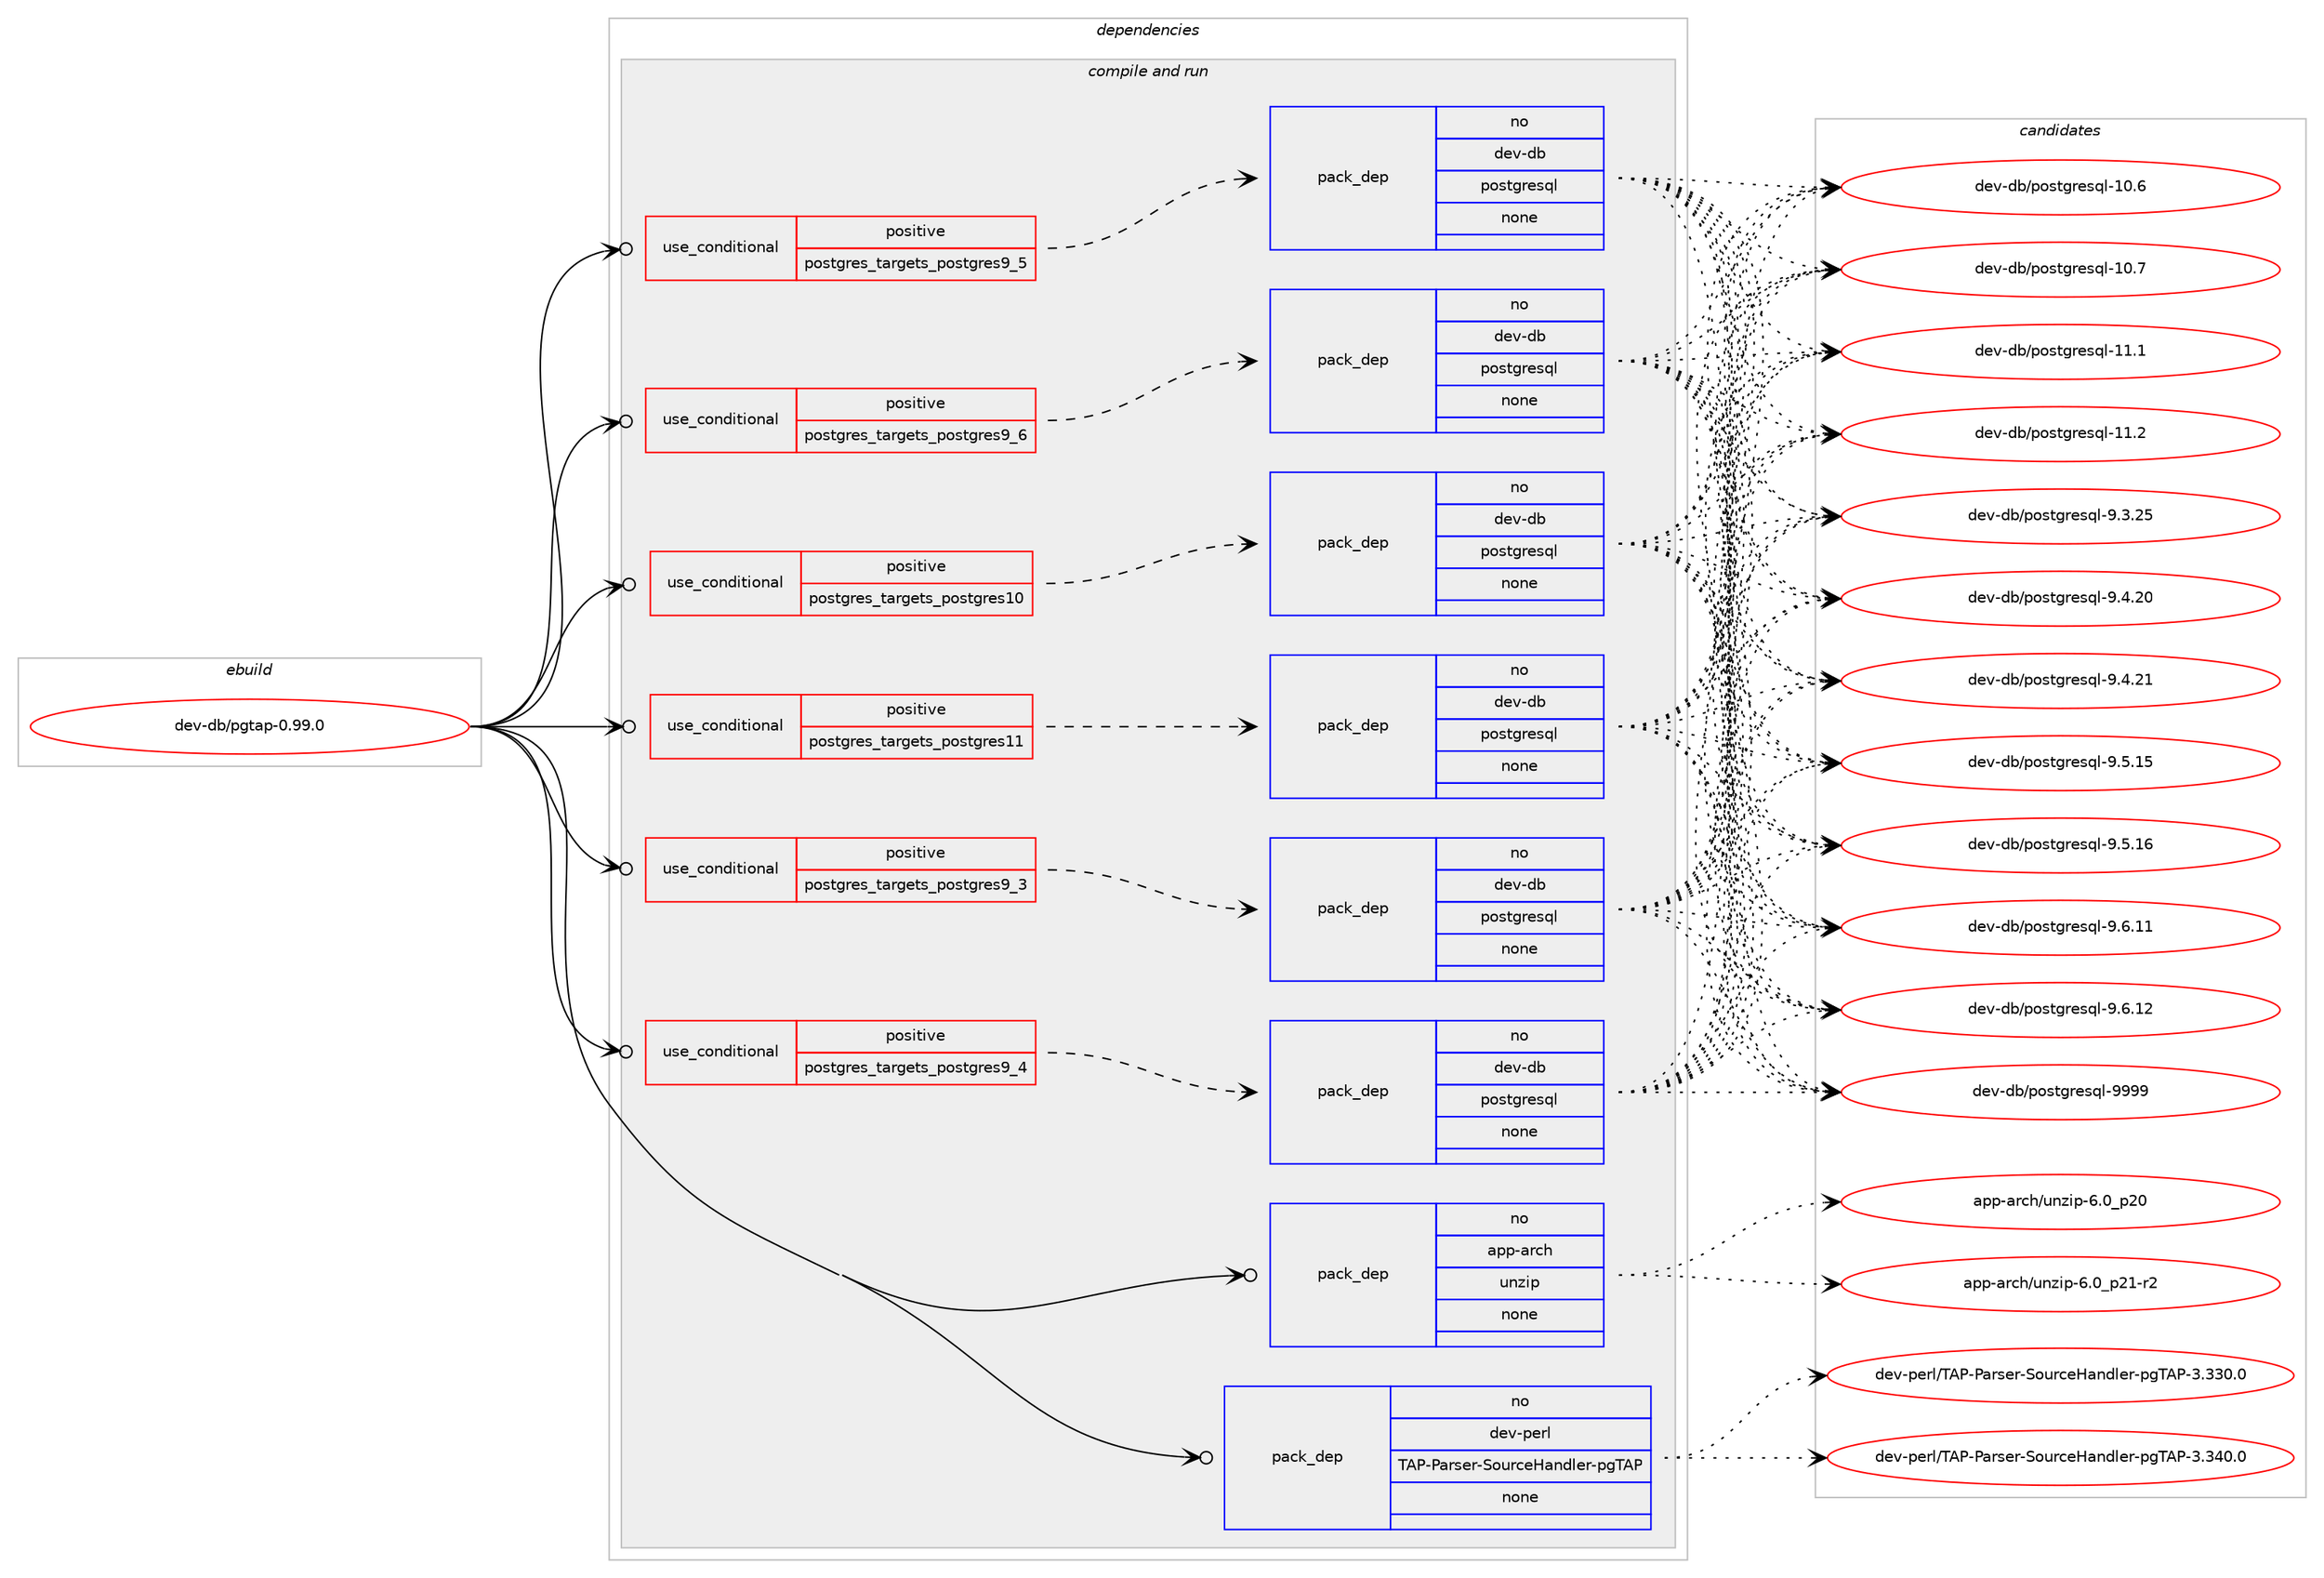 digraph prolog {

# *************
# Graph options
# *************

newrank=true;
concentrate=true;
compound=true;
graph [rankdir=LR,fontname=Helvetica,fontsize=10,ranksep=1.5];#, ranksep=2.5, nodesep=0.2];
edge  [arrowhead=vee];
node  [fontname=Helvetica,fontsize=10];

# **********
# The ebuild
# **********

subgraph cluster_leftcol {
color=gray;
rank=same;
label=<<i>ebuild</i>>;
id [label="dev-db/pgtap-0.99.0", color=red, width=4, href="../dev-db/pgtap-0.99.0.svg"];
}

# ****************
# The dependencies
# ****************

subgraph cluster_midcol {
color=gray;
label=<<i>dependencies</i>>;
subgraph cluster_compile {
fillcolor="#eeeeee";
style=filled;
label=<<i>compile</i>>;
}
subgraph cluster_compileandrun {
fillcolor="#eeeeee";
style=filled;
label=<<i>compile and run</i>>;
subgraph cond357603 {
dependency1321662 [label=<<TABLE BORDER="0" CELLBORDER="1" CELLSPACING="0" CELLPADDING="4"><TR><TD ROWSPAN="3" CELLPADDING="10">use_conditional</TD></TR><TR><TD>positive</TD></TR><TR><TD>postgres_targets_postgres10</TD></TR></TABLE>>, shape=none, color=red];
subgraph pack943100 {
dependency1321663 [label=<<TABLE BORDER="0" CELLBORDER="1" CELLSPACING="0" CELLPADDING="4" WIDTH="220"><TR><TD ROWSPAN="6" CELLPADDING="30">pack_dep</TD></TR><TR><TD WIDTH="110">no</TD></TR><TR><TD>dev-db</TD></TR><TR><TD>postgresql</TD></TR><TR><TD>none</TD></TR><TR><TD></TD></TR></TABLE>>, shape=none, color=blue];
}
dependency1321662:e -> dependency1321663:w [weight=20,style="dashed",arrowhead="vee"];
}
id:e -> dependency1321662:w [weight=20,style="solid",arrowhead="odotvee"];
subgraph cond357604 {
dependency1321664 [label=<<TABLE BORDER="0" CELLBORDER="1" CELLSPACING="0" CELLPADDING="4"><TR><TD ROWSPAN="3" CELLPADDING="10">use_conditional</TD></TR><TR><TD>positive</TD></TR><TR><TD>postgres_targets_postgres11</TD></TR></TABLE>>, shape=none, color=red];
subgraph pack943101 {
dependency1321665 [label=<<TABLE BORDER="0" CELLBORDER="1" CELLSPACING="0" CELLPADDING="4" WIDTH="220"><TR><TD ROWSPAN="6" CELLPADDING="30">pack_dep</TD></TR><TR><TD WIDTH="110">no</TD></TR><TR><TD>dev-db</TD></TR><TR><TD>postgresql</TD></TR><TR><TD>none</TD></TR><TR><TD></TD></TR></TABLE>>, shape=none, color=blue];
}
dependency1321664:e -> dependency1321665:w [weight=20,style="dashed",arrowhead="vee"];
}
id:e -> dependency1321664:w [weight=20,style="solid",arrowhead="odotvee"];
subgraph cond357605 {
dependency1321666 [label=<<TABLE BORDER="0" CELLBORDER="1" CELLSPACING="0" CELLPADDING="4"><TR><TD ROWSPAN="3" CELLPADDING="10">use_conditional</TD></TR><TR><TD>positive</TD></TR><TR><TD>postgres_targets_postgres9_3</TD></TR></TABLE>>, shape=none, color=red];
subgraph pack943102 {
dependency1321667 [label=<<TABLE BORDER="0" CELLBORDER="1" CELLSPACING="0" CELLPADDING="4" WIDTH="220"><TR><TD ROWSPAN="6" CELLPADDING="30">pack_dep</TD></TR><TR><TD WIDTH="110">no</TD></TR><TR><TD>dev-db</TD></TR><TR><TD>postgresql</TD></TR><TR><TD>none</TD></TR><TR><TD></TD></TR></TABLE>>, shape=none, color=blue];
}
dependency1321666:e -> dependency1321667:w [weight=20,style="dashed",arrowhead="vee"];
}
id:e -> dependency1321666:w [weight=20,style="solid",arrowhead="odotvee"];
subgraph cond357606 {
dependency1321668 [label=<<TABLE BORDER="0" CELLBORDER="1" CELLSPACING="0" CELLPADDING="4"><TR><TD ROWSPAN="3" CELLPADDING="10">use_conditional</TD></TR><TR><TD>positive</TD></TR><TR><TD>postgres_targets_postgres9_4</TD></TR></TABLE>>, shape=none, color=red];
subgraph pack943103 {
dependency1321669 [label=<<TABLE BORDER="0" CELLBORDER="1" CELLSPACING="0" CELLPADDING="4" WIDTH="220"><TR><TD ROWSPAN="6" CELLPADDING="30">pack_dep</TD></TR><TR><TD WIDTH="110">no</TD></TR><TR><TD>dev-db</TD></TR><TR><TD>postgresql</TD></TR><TR><TD>none</TD></TR><TR><TD></TD></TR></TABLE>>, shape=none, color=blue];
}
dependency1321668:e -> dependency1321669:w [weight=20,style="dashed",arrowhead="vee"];
}
id:e -> dependency1321668:w [weight=20,style="solid",arrowhead="odotvee"];
subgraph cond357607 {
dependency1321670 [label=<<TABLE BORDER="0" CELLBORDER="1" CELLSPACING="0" CELLPADDING="4"><TR><TD ROWSPAN="3" CELLPADDING="10">use_conditional</TD></TR><TR><TD>positive</TD></TR><TR><TD>postgres_targets_postgres9_5</TD></TR></TABLE>>, shape=none, color=red];
subgraph pack943104 {
dependency1321671 [label=<<TABLE BORDER="0" CELLBORDER="1" CELLSPACING="0" CELLPADDING="4" WIDTH="220"><TR><TD ROWSPAN="6" CELLPADDING="30">pack_dep</TD></TR><TR><TD WIDTH="110">no</TD></TR><TR><TD>dev-db</TD></TR><TR><TD>postgresql</TD></TR><TR><TD>none</TD></TR><TR><TD></TD></TR></TABLE>>, shape=none, color=blue];
}
dependency1321670:e -> dependency1321671:w [weight=20,style="dashed",arrowhead="vee"];
}
id:e -> dependency1321670:w [weight=20,style="solid",arrowhead="odotvee"];
subgraph cond357608 {
dependency1321672 [label=<<TABLE BORDER="0" CELLBORDER="1" CELLSPACING="0" CELLPADDING="4"><TR><TD ROWSPAN="3" CELLPADDING="10">use_conditional</TD></TR><TR><TD>positive</TD></TR><TR><TD>postgres_targets_postgres9_6</TD></TR></TABLE>>, shape=none, color=red];
subgraph pack943105 {
dependency1321673 [label=<<TABLE BORDER="0" CELLBORDER="1" CELLSPACING="0" CELLPADDING="4" WIDTH="220"><TR><TD ROWSPAN="6" CELLPADDING="30">pack_dep</TD></TR><TR><TD WIDTH="110">no</TD></TR><TR><TD>dev-db</TD></TR><TR><TD>postgresql</TD></TR><TR><TD>none</TD></TR><TR><TD></TD></TR></TABLE>>, shape=none, color=blue];
}
dependency1321672:e -> dependency1321673:w [weight=20,style="dashed",arrowhead="vee"];
}
id:e -> dependency1321672:w [weight=20,style="solid",arrowhead="odotvee"];
subgraph pack943106 {
dependency1321674 [label=<<TABLE BORDER="0" CELLBORDER="1" CELLSPACING="0" CELLPADDING="4" WIDTH="220"><TR><TD ROWSPAN="6" CELLPADDING="30">pack_dep</TD></TR><TR><TD WIDTH="110">no</TD></TR><TR><TD>app-arch</TD></TR><TR><TD>unzip</TD></TR><TR><TD>none</TD></TR><TR><TD></TD></TR></TABLE>>, shape=none, color=blue];
}
id:e -> dependency1321674:w [weight=20,style="solid",arrowhead="odotvee"];
subgraph pack943107 {
dependency1321675 [label=<<TABLE BORDER="0" CELLBORDER="1" CELLSPACING="0" CELLPADDING="4" WIDTH="220"><TR><TD ROWSPAN="6" CELLPADDING="30">pack_dep</TD></TR><TR><TD WIDTH="110">no</TD></TR><TR><TD>dev-perl</TD></TR><TR><TD>TAP-Parser-SourceHandler-pgTAP</TD></TR><TR><TD>none</TD></TR><TR><TD></TD></TR></TABLE>>, shape=none, color=blue];
}
id:e -> dependency1321675:w [weight=20,style="solid",arrowhead="odotvee"];
}
subgraph cluster_run {
fillcolor="#eeeeee";
style=filled;
label=<<i>run</i>>;
}
}

# **************
# The candidates
# **************

subgraph cluster_choices {
rank=same;
color=gray;
label=<<i>candidates</i>>;

subgraph choice943100 {
color=black;
nodesep=1;
choice1001011184510098471121111151161031141011151131084549484654 [label="dev-db/postgresql-10.6", color=red, width=4,href="../dev-db/postgresql-10.6.svg"];
choice1001011184510098471121111151161031141011151131084549484655 [label="dev-db/postgresql-10.7", color=red, width=4,href="../dev-db/postgresql-10.7.svg"];
choice1001011184510098471121111151161031141011151131084549494649 [label="dev-db/postgresql-11.1", color=red, width=4,href="../dev-db/postgresql-11.1.svg"];
choice1001011184510098471121111151161031141011151131084549494650 [label="dev-db/postgresql-11.2", color=red, width=4,href="../dev-db/postgresql-11.2.svg"];
choice10010111845100984711211111511610311410111511310845574651465053 [label="dev-db/postgresql-9.3.25", color=red, width=4,href="../dev-db/postgresql-9.3.25.svg"];
choice10010111845100984711211111511610311410111511310845574652465048 [label="dev-db/postgresql-9.4.20", color=red, width=4,href="../dev-db/postgresql-9.4.20.svg"];
choice10010111845100984711211111511610311410111511310845574652465049 [label="dev-db/postgresql-9.4.21", color=red, width=4,href="../dev-db/postgresql-9.4.21.svg"];
choice10010111845100984711211111511610311410111511310845574653464953 [label="dev-db/postgresql-9.5.15", color=red, width=4,href="../dev-db/postgresql-9.5.15.svg"];
choice10010111845100984711211111511610311410111511310845574653464954 [label="dev-db/postgresql-9.5.16", color=red, width=4,href="../dev-db/postgresql-9.5.16.svg"];
choice10010111845100984711211111511610311410111511310845574654464949 [label="dev-db/postgresql-9.6.11", color=red, width=4,href="../dev-db/postgresql-9.6.11.svg"];
choice10010111845100984711211111511610311410111511310845574654464950 [label="dev-db/postgresql-9.6.12", color=red, width=4,href="../dev-db/postgresql-9.6.12.svg"];
choice1001011184510098471121111151161031141011151131084557575757 [label="dev-db/postgresql-9999", color=red, width=4,href="../dev-db/postgresql-9999.svg"];
dependency1321663:e -> choice1001011184510098471121111151161031141011151131084549484654:w [style=dotted,weight="100"];
dependency1321663:e -> choice1001011184510098471121111151161031141011151131084549484655:w [style=dotted,weight="100"];
dependency1321663:e -> choice1001011184510098471121111151161031141011151131084549494649:w [style=dotted,weight="100"];
dependency1321663:e -> choice1001011184510098471121111151161031141011151131084549494650:w [style=dotted,weight="100"];
dependency1321663:e -> choice10010111845100984711211111511610311410111511310845574651465053:w [style=dotted,weight="100"];
dependency1321663:e -> choice10010111845100984711211111511610311410111511310845574652465048:w [style=dotted,weight="100"];
dependency1321663:e -> choice10010111845100984711211111511610311410111511310845574652465049:w [style=dotted,weight="100"];
dependency1321663:e -> choice10010111845100984711211111511610311410111511310845574653464953:w [style=dotted,weight="100"];
dependency1321663:e -> choice10010111845100984711211111511610311410111511310845574653464954:w [style=dotted,weight="100"];
dependency1321663:e -> choice10010111845100984711211111511610311410111511310845574654464949:w [style=dotted,weight="100"];
dependency1321663:e -> choice10010111845100984711211111511610311410111511310845574654464950:w [style=dotted,weight="100"];
dependency1321663:e -> choice1001011184510098471121111151161031141011151131084557575757:w [style=dotted,weight="100"];
}
subgraph choice943101 {
color=black;
nodesep=1;
choice1001011184510098471121111151161031141011151131084549484654 [label="dev-db/postgresql-10.6", color=red, width=4,href="../dev-db/postgresql-10.6.svg"];
choice1001011184510098471121111151161031141011151131084549484655 [label="dev-db/postgresql-10.7", color=red, width=4,href="../dev-db/postgresql-10.7.svg"];
choice1001011184510098471121111151161031141011151131084549494649 [label="dev-db/postgresql-11.1", color=red, width=4,href="../dev-db/postgresql-11.1.svg"];
choice1001011184510098471121111151161031141011151131084549494650 [label="dev-db/postgresql-11.2", color=red, width=4,href="../dev-db/postgresql-11.2.svg"];
choice10010111845100984711211111511610311410111511310845574651465053 [label="dev-db/postgresql-9.3.25", color=red, width=4,href="../dev-db/postgresql-9.3.25.svg"];
choice10010111845100984711211111511610311410111511310845574652465048 [label="dev-db/postgresql-9.4.20", color=red, width=4,href="../dev-db/postgresql-9.4.20.svg"];
choice10010111845100984711211111511610311410111511310845574652465049 [label="dev-db/postgresql-9.4.21", color=red, width=4,href="../dev-db/postgresql-9.4.21.svg"];
choice10010111845100984711211111511610311410111511310845574653464953 [label="dev-db/postgresql-9.5.15", color=red, width=4,href="../dev-db/postgresql-9.5.15.svg"];
choice10010111845100984711211111511610311410111511310845574653464954 [label="dev-db/postgresql-9.5.16", color=red, width=4,href="../dev-db/postgresql-9.5.16.svg"];
choice10010111845100984711211111511610311410111511310845574654464949 [label="dev-db/postgresql-9.6.11", color=red, width=4,href="../dev-db/postgresql-9.6.11.svg"];
choice10010111845100984711211111511610311410111511310845574654464950 [label="dev-db/postgresql-9.6.12", color=red, width=4,href="../dev-db/postgresql-9.6.12.svg"];
choice1001011184510098471121111151161031141011151131084557575757 [label="dev-db/postgresql-9999", color=red, width=4,href="../dev-db/postgresql-9999.svg"];
dependency1321665:e -> choice1001011184510098471121111151161031141011151131084549484654:w [style=dotted,weight="100"];
dependency1321665:e -> choice1001011184510098471121111151161031141011151131084549484655:w [style=dotted,weight="100"];
dependency1321665:e -> choice1001011184510098471121111151161031141011151131084549494649:w [style=dotted,weight="100"];
dependency1321665:e -> choice1001011184510098471121111151161031141011151131084549494650:w [style=dotted,weight="100"];
dependency1321665:e -> choice10010111845100984711211111511610311410111511310845574651465053:w [style=dotted,weight="100"];
dependency1321665:e -> choice10010111845100984711211111511610311410111511310845574652465048:w [style=dotted,weight="100"];
dependency1321665:e -> choice10010111845100984711211111511610311410111511310845574652465049:w [style=dotted,weight="100"];
dependency1321665:e -> choice10010111845100984711211111511610311410111511310845574653464953:w [style=dotted,weight="100"];
dependency1321665:e -> choice10010111845100984711211111511610311410111511310845574653464954:w [style=dotted,weight="100"];
dependency1321665:e -> choice10010111845100984711211111511610311410111511310845574654464949:w [style=dotted,weight="100"];
dependency1321665:e -> choice10010111845100984711211111511610311410111511310845574654464950:w [style=dotted,weight="100"];
dependency1321665:e -> choice1001011184510098471121111151161031141011151131084557575757:w [style=dotted,weight="100"];
}
subgraph choice943102 {
color=black;
nodesep=1;
choice1001011184510098471121111151161031141011151131084549484654 [label="dev-db/postgresql-10.6", color=red, width=4,href="../dev-db/postgresql-10.6.svg"];
choice1001011184510098471121111151161031141011151131084549484655 [label="dev-db/postgresql-10.7", color=red, width=4,href="../dev-db/postgresql-10.7.svg"];
choice1001011184510098471121111151161031141011151131084549494649 [label="dev-db/postgresql-11.1", color=red, width=4,href="../dev-db/postgresql-11.1.svg"];
choice1001011184510098471121111151161031141011151131084549494650 [label="dev-db/postgresql-11.2", color=red, width=4,href="../dev-db/postgresql-11.2.svg"];
choice10010111845100984711211111511610311410111511310845574651465053 [label="dev-db/postgresql-9.3.25", color=red, width=4,href="../dev-db/postgresql-9.3.25.svg"];
choice10010111845100984711211111511610311410111511310845574652465048 [label="dev-db/postgresql-9.4.20", color=red, width=4,href="../dev-db/postgresql-9.4.20.svg"];
choice10010111845100984711211111511610311410111511310845574652465049 [label="dev-db/postgresql-9.4.21", color=red, width=4,href="../dev-db/postgresql-9.4.21.svg"];
choice10010111845100984711211111511610311410111511310845574653464953 [label="dev-db/postgresql-9.5.15", color=red, width=4,href="../dev-db/postgresql-9.5.15.svg"];
choice10010111845100984711211111511610311410111511310845574653464954 [label="dev-db/postgresql-9.5.16", color=red, width=4,href="../dev-db/postgresql-9.5.16.svg"];
choice10010111845100984711211111511610311410111511310845574654464949 [label="dev-db/postgresql-9.6.11", color=red, width=4,href="../dev-db/postgresql-9.6.11.svg"];
choice10010111845100984711211111511610311410111511310845574654464950 [label="dev-db/postgresql-9.6.12", color=red, width=4,href="../dev-db/postgresql-9.6.12.svg"];
choice1001011184510098471121111151161031141011151131084557575757 [label="dev-db/postgresql-9999", color=red, width=4,href="../dev-db/postgresql-9999.svg"];
dependency1321667:e -> choice1001011184510098471121111151161031141011151131084549484654:w [style=dotted,weight="100"];
dependency1321667:e -> choice1001011184510098471121111151161031141011151131084549484655:w [style=dotted,weight="100"];
dependency1321667:e -> choice1001011184510098471121111151161031141011151131084549494649:w [style=dotted,weight="100"];
dependency1321667:e -> choice1001011184510098471121111151161031141011151131084549494650:w [style=dotted,weight="100"];
dependency1321667:e -> choice10010111845100984711211111511610311410111511310845574651465053:w [style=dotted,weight="100"];
dependency1321667:e -> choice10010111845100984711211111511610311410111511310845574652465048:w [style=dotted,weight="100"];
dependency1321667:e -> choice10010111845100984711211111511610311410111511310845574652465049:w [style=dotted,weight="100"];
dependency1321667:e -> choice10010111845100984711211111511610311410111511310845574653464953:w [style=dotted,weight="100"];
dependency1321667:e -> choice10010111845100984711211111511610311410111511310845574653464954:w [style=dotted,weight="100"];
dependency1321667:e -> choice10010111845100984711211111511610311410111511310845574654464949:w [style=dotted,weight="100"];
dependency1321667:e -> choice10010111845100984711211111511610311410111511310845574654464950:w [style=dotted,weight="100"];
dependency1321667:e -> choice1001011184510098471121111151161031141011151131084557575757:w [style=dotted,weight="100"];
}
subgraph choice943103 {
color=black;
nodesep=1;
choice1001011184510098471121111151161031141011151131084549484654 [label="dev-db/postgresql-10.6", color=red, width=4,href="../dev-db/postgresql-10.6.svg"];
choice1001011184510098471121111151161031141011151131084549484655 [label="dev-db/postgresql-10.7", color=red, width=4,href="../dev-db/postgresql-10.7.svg"];
choice1001011184510098471121111151161031141011151131084549494649 [label="dev-db/postgresql-11.1", color=red, width=4,href="../dev-db/postgresql-11.1.svg"];
choice1001011184510098471121111151161031141011151131084549494650 [label="dev-db/postgresql-11.2", color=red, width=4,href="../dev-db/postgresql-11.2.svg"];
choice10010111845100984711211111511610311410111511310845574651465053 [label="dev-db/postgresql-9.3.25", color=red, width=4,href="../dev-db/postgresql-9.3.25.svg"];
choice10010111845100984711211111511610311410111511310845574652465048 [label="dev-db/postgresql-9.4.20", color=red, width=4,href="../dev-db/postgresql-9.4.20.svg"];
choice10010111845100984711211111511610311410111511310845574652465049 [label="dev-db/postgresql-9.4.21", color=red, width=4,href="../dev-db/postgresql-9.4.21.svg"];
choice10010111845100984711211111511610311410111511310845574653464953 [label="dev-db/postgresql-9.5.15", color=red, width=4,href="../dev-db/postgresql-9.5.15.svg"];
choice10010111845100984711211111511610311410111511310845574653464954 [label="dev-db/postgresql-9.5.16", color=red, width=4,href="../dev-db/postgresql-9.5.16.svg"];
choice10010111845100984711211111511610311410111511310845574654464949 [label="dev-db/postgresql-9.6.11", color=red, width=4,href="../dev-db/postgresql-9.6.11.svg"];
choice10010111845100984711211111511610311410111511310845574654464950 [label="dev-db/postgresql-9.6.12", color=red, width=4,href="../dev-db/postgresql-9.6.12.svg"];
choice1001011184510098471121111151161031141011151131084557575757 [label="dev-db/postgresql-9999", color=red, width=4,href="../dev-db/postgresql-9999.svg"];
dependency1321669:e -> choice1001011184510098471121111151161031141011151131084549484654:w [style=dotted,weight="100"];
dependency1321669:e -> choice1001011184510098471121111151161031141011151131084549484655:w [style=dotted,weight="100"];
dependency1321669:e -> choice1001011184510098471121111151161031141011151131084549494649:w [style=dotted,weight="100"];
dependency1321669:e -> choice1001011184510098471121111151161031141011151131084549494650:w [style=dotted,weight="100"];
dependency1321669:e -> choice10010111845100984711211111511610311410111511310845574651465053:w [style=dotted,weight="100"];
dependency1321669:e -> choice10010111845100984711211111511610311410111511310845574652465048:w [style=dotted,weight="100"];
dependency1321669:e -> choice10010111845100984711211111511610311410111511310845574652465049:w [style=dotted,weight="100"];
dependency1321669:e -> choice10010111845100984711211111511610311410111511310845574653464953:w [style=dotted,weight="100"];
dependency1321669:e -> choice10010111845100984711211111511610311410111511310845574653464954:w [style=dotted,weight="100"];
dependency1321669:e -> choice10010111845100984711211111511610311410111511310845574654464949:w [style=dotted,weight="100"];
dependency1321669:e -> choice10010111845100984711211111511610311410111511310845574654464950:w [style=dotted,weight="100"];
dependency1321669:e -> choice1001011184510098471121111151161031141011151131084557575757:w [style=dotted,weight="100"];
}
subgraph choice943104 {
color=black;
nodesep=1;
choice1001011184510098471121111151161031141011151131084549484654 [label="dev-db/postgresql-10.6", color=red, width=4,href="../dev-db/postgresql-10.6.svg"];
choice1001011184510098471121111151161031141011151131084549484655 [label="dev-db/postgresql-10.7", color=red, width=4,href="../dev-db/postgresql-10.7.svg"];
choice1001011184510098471121111151161031141011151131084549494649 [label="dev-db/postgresql-11.1", color=red, width=4,href="../dev-db/postgresql-11.1.svg"];
choice1001011184510098471121111151161031141011151131084549494650 [label="dev-db/postgresql-11.2", color=red, width=4,href="../dev-db/postgresql-11.2.svg"];
choice10010111845100984711211111511610311410111511310845574651465053 [label="dev-db/postgresql-9.3.25", color=red, width=4,href="../dev-db/postgresql-9.3.25.svg"];
choice10010111845100984711211111511610311410111511310845574652465048 [label="dev-db/postgresql-9.4.20", color=red, width=4,href="../dev-db/postgresql-9.4.20.svg"];
choice10010111845100984711211111511610311410111511310845574652465049 [label="dev-db/postgresql-9.4.21", color=red, width=4,href="../dev-db/postgresql-9.4.21.svg"];
choice10010111845100984711211111511610311410111511310845574653464953 [label="dev-db/postgresql-9.5.15", color=red, width=4,href="../dev-db/postgresql-9.5.15.svg"];
choice10010111845100984711211111511610311410111511310845574653464954 [label="dev-db/postgresql-9.5.16", color=red, width=4,href="../dev-db/postgresql-9.5.16.svg"];
choice10010111845100984711211111511610311410111511310845574654464949 [label="dev-db/postgresql-9.6.11", color=red, width=4,href="../dev-db/postgresql-9.6.11.svg"];
choice10010111845100984711211111511610311410111511310845574654464950 [label="dev-db/postgresql-9.6.12", color=red, width=4,href="../dev-db/postgresql-9.6.12.svg"];
choice1001011184510098471121111151161031141011151131084557575757 [label="dev-db/postgresql-9999", color=red, width=4,href="../dev-db/postgresql-9999.svg"];
dependency1321671:e -> choice1001011184510098471121111151161031141011151131084549484654:w [style=dotted,weight="100"];
dependency1321671:e -> choice1001011184510098471121111151161031141011151131084549484655:w [style=dotted,weight="100"];
dependency1321671:e -> choice1001011184510098471121111151161031141011151131084549494649:w [style=dotted,weight="100"];
dependency1321671:e -> choice1001011184510098471121111151161031141011151131084549494650:w [style=dotted,weight="100"];
dependency1321671:e -> choice10010111845100984711211111511610311410111511310845574651465053:w [style=dotted,weight="100"];
dependency1321671:e -> choice10010111845100984711211111511610311410111511310845574652465048:w [style=dotted,weight="100"];
dependency1321671:e -> choice10010111845100984711211111511610311410111511310845574652465049:w [style=dotted,weight="100"];
dependency1321671:e -> choice10010111845100984711211111511610311410111511310845574653464953:w [style=dotted,weight="100"];
dependency1321671:e -> choice10010111845100984711211111511610311410111511310845574653464954:w [style=dotted,weight="100"];
dependency1321671:e -> choice10010111845100984711211111511610311410111511310845574654464949:w [style=dotted,weight="100"];
dependency1321671:e -> choice10010111845100984711211111511610311410111511310845574654464950:w [style=dotted,weight="100"];
dependency1321671:e -> choice1001011184510098471121111151161031141011151131084557575757:w [style=dotted,weight="100"];
}
subgraph choice943105 {
color=black;
nodesep=1;
choice1001011184510098471121111151161031141011151131084549484654 [label="dev-db/postgresql-10.6", color=red, width=4,href="../dev-db/postgresql-10.6.svg"];
choice1001011184510098471121111151161031141011151131084549484655 [label="dev-db/postgresql-10.7", color=red, width=4,href="../dev-db/postgresql-10.7.svg"];
choice1001011184510098471121111151161031141011151131084549494649 [label="dev-db/postgresql-11.1", color=red, width=4,href="../dev-db/postgresql-11.1.svg"];
choice1001011184510098471121111151161031141011151131084549494650 [label="dev-db/postgresql-11.2", color=red, width=4,href="../dev-db/postgresql-11.2.svg"];
choice10010111845100984711211111511610311410111511310845574651465053 [label="dev-db/postgresql-9.3.25", color=red, width=4,href="../dev-db/postgresql-9.3.25.svg"];
choice10010111845100984711211111511610311410111511310845574652465048 [label="dev-db/postgresql-9.4.20", color=red, width=4,href="../dev-db/postgresql-9.4.20.svg"];
choice10010111845100984711211111511610311410111511310845574652465049 [label="dev-db/postgresql-9.4.21", color=red, width=4,href="../dev-db/postgresql-9.4.21.svg"];
choice10010111845100984711211111511610311410111511310845574653464953 [label="dev-db/postgresql-9.5.15", color=red, width=4,href="../dev-db/postgresql-9.5.15.svg"];
choice10010111845100984711211111511610311410111511310845574653464954 [label="dev-db/postgresql-9.5.16", color=red, width=4,href="../dev-db/postgresql-9.5.16.svg"];
choice10010111845100984711211111511610311410111511310845574654464949 [label="dev-db/postgresql-9.6.11", color=red, width=4,href="../dev-db/postgresql-9.6.11.svg"];
choice10010111845100984711211111511610311410111511310845574654464950 [label="dev-db/postgresql-9.6.12", color=red, width=4,href="../dev-db/postgresql-9.6.12.svg"];
choice1001011184510098471121111151161031141011151131084557575757 [label="dev-db/postgresql-9999", color=red, width=4,href="../dev-db/postgresql-9999.svg"];
dependency1321673:e -> choice1001011184510098471121111151161031141011151131084549484654:w [style=dotted,weight="100"];
dependency1321673:e -> choice1001011184510098471121111151161031141011151131084549484655:w [style=dotted,weight="100"];
dependency1321673:e -> choice1001011184510098471121111151161031141011151131084549494649:w [style=dotted,weight="100"];
dependency1321673:e -> choice1001011184510098471121111151161031141011151131084549494650:w [style=dotted,weight="100"];
dependency1321673:e -> choice10010111845100984711211111511610311410111511310845574651465053:w [style=dotted,weight="100"];
dependency1321673:e -> choice10010111845100984711211111511610311410111511310845574652465048:w [style=dotted,weight="100"];
dependency1321673:e -> choice10010111845100984711211111511610311410111511310845574652465049:w [style=dotted,weight="100"];
dependency1321673:e -> choice10010111845100984711211111511610311410111511310845574653464953:w [style=dotted,weight="100"];
dependency1321673:e -> choice10010111845100984711211111511610311410111511310845574653464954:w [style=dotted,weight="100"];
dependency1321673:e -> choice10010111845100984711211111511610311410111511310845574654464949:w [style=dotted,weight="100"];
dependency1321673:e -> choice10010111845100984711211111511610311410111511310845574654464950:w [style=dotted,weight="100"];
dependency1321673:e -> choice1001011184510098471121111151161031141011151131084557575757:w [style=dotted,weight="100"];
}
subgraph choice943106 {
color=black;
nodesep=1;
choice971121124597114991044711711012210511245544648951125048 [label="app-arch/unzip-6.0_p20", color=red, width=4,href="../app-arch/unzip-6.0_p20.svg"];
choice9711211245971149910447117110122105112455446489511250494511450 [label="app-arch/unzip-6.0_p21-r2", color=red, width=4,href="../app-arch/unzip-6.0_p21-r2.svg"];
dependency1321674:e -> choice971121124597114991044711711012210511245544648951125048:w [style=dotted,weight="100"];
dependency1321674:e -> choice9711211245971149910447117110122105112455446489511250494511450:w [style=dotted,weight="100"];
}
subgraph choice943107 {
color=black;
nodesep=1;
choice10010111845112101114108478465804580971141151011144583111117114991017297110100108101114451121038465804551465151484648 [label="dev-perl/TAP-Parser-SourceHandler-pgTAP-3.330.0", color=red, width=4,href="../dev-perl/TAP-Parser-SourceHandler-pgTAP-3.330.0.svg"];
choice10010111845112101114108478465804580971141151011144583111117114991017297110100108101114451121038465804551465152484648 [label="dev-perl/TAP-Parser-SourceHandler-pgTAP-3.340.0", color=red, width=4,href="../dev-perl/TAP-Parser-SourceHandler-pgTAP-3.340.0.svg"];
dependency1321675:e -> choice10010111845112101114108478465804580971141151011144583111117114991017297110100108101114451121038465804551465151484648:w [style=dotted,weight="100"];
dependency1321675:e -> choice10010111845112101114108478465804580971141151011144583111117114991017297110100108101114451121038465804551465152484648:w [style=dotted,weight="100"];
}
}

}
